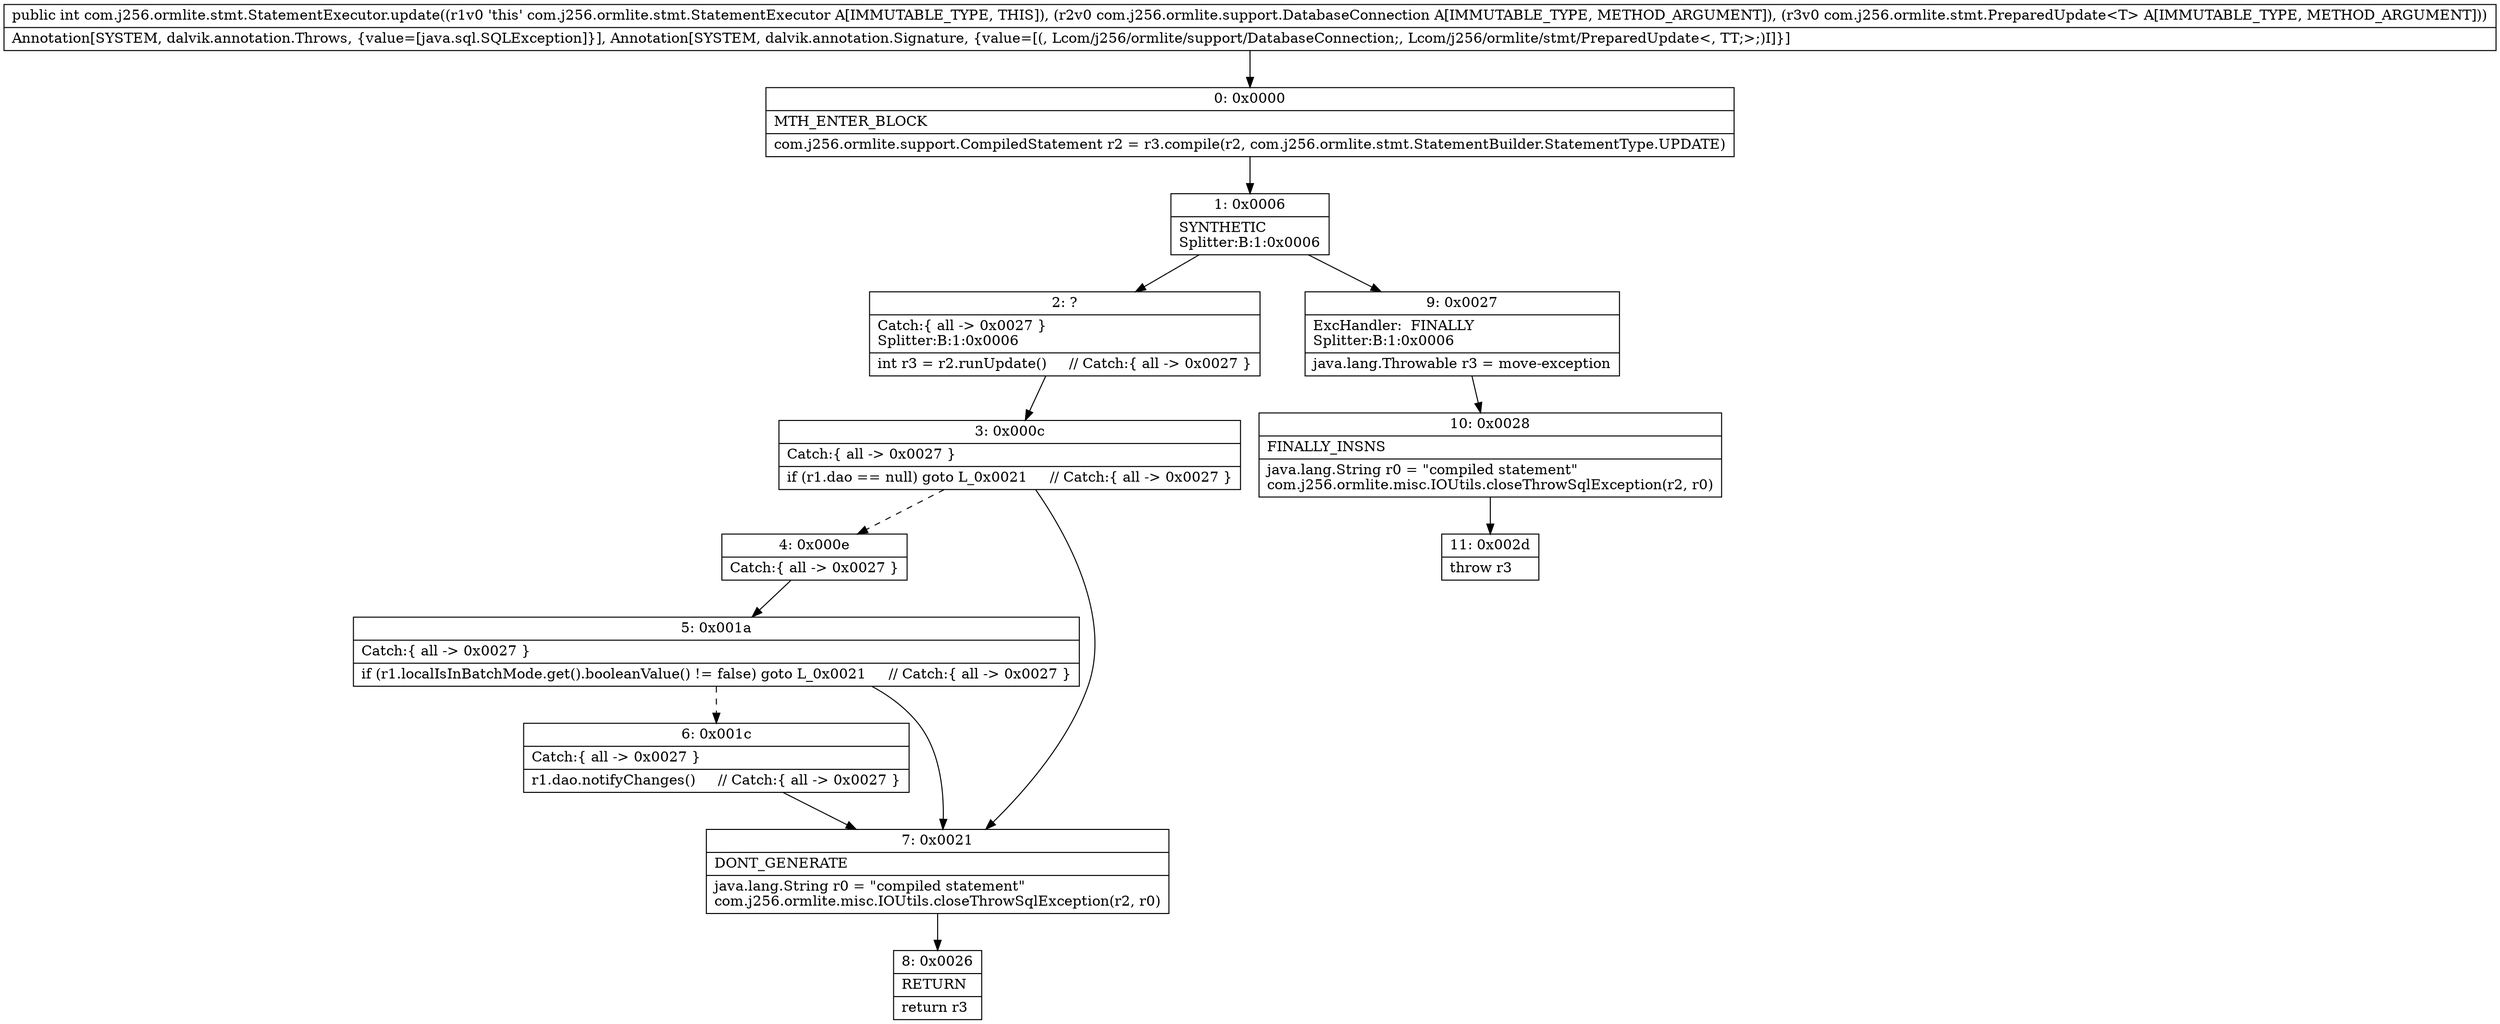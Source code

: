 digraph "CFG forcom.j256.ormlite.stmt.StatementExecutor.update(Lcom\/j256\/ormlite\/support\/DatabaseConnection;Lcom\/j256\/ormlite\/stmt\/PreparedUpdate;)I" {
Node_0 [shape=record,label="{0\:\ 0x0000|MTH_ENTER_BLOCK\l|com.j256.ormlite.support.CompiledStatement r2 = r3.compile(r2, com.j256.ormlite.stmt.StatementBuilder.StatementType.UPDATE)\l}"];
Node_1 [shape=record,label="{1\:\ 0x0006|SYNTHETIC\lSplitter:B:1:0x0006\l}"];
Node_2 [shape=record,label="{2\:\ ?|Catch:\{ all \-\> 0x0027 \}\lSplitter:B:1:0x0006\l|int r3 = r2.runUpdate()     \/\/ Catch:\{ all \-\> 0x0027 \}\l}"];
Node_3 [shape=record,label="{3\:\ 0x000c|Catch:\{ all \-\> 0x0027 \}\l|if (r1.dao == null) goto L_0x0021     \/\/ Catch:\{ all \-\> 0x0027 \}\l}"];
Node_4 [shape=record,label="{4\:\ 0x000e|Catch:\{ all \-\> 0x0027 \}\l}"];
Node_5 [shape=record,label="{5\:\ 0x001a|Catch:\{ all \-\> 0x0027 \}\l|if (r1.localIsInBatchMode.get().booleanValue() != false) goto L_0x0021     \/\/ Catch:\{ all \-\> 0x0027 \}\l}"];
Node_6 [shape=record,label="{6\:\ 0x001c|Catch:\{ all \-\> 0x0027 \}\l|r1.dao.notifyChanges()     \/\/ Catch:\{ all \-\> 0x0027 \}\l}"];
Node_7 [shape=record,label="{7\:\ 0x0021|DONT_GENERATE\l|java.lang.String r0 = \"compiled statement\"\lcom.j256.ormlite.misc.IOUtils.closeThrowSqlException(r2, r0)\l}"];
Node_8 [shape=record,label="{8\:\ 0x0026|RETURN\l|return r3\l}"];
Node_9 [shape=record,label="{9\:\ 0x0027|ExcHandler:  FINALLY\lSplitter:B:1:0x0006\l|java.lang.Throwable r3 = move\-exception\l}"];
Node_10 [shape=record,label="{10\:\ 0x0028|FINALLY_INSNS\l|java.lang.String r0 = \"compiled statement\"\lcom.j256.ormlite.misc.IOUtils.closeThrowSqlException(r2, r0)\l}"];
Node_11 [shape=record,label="{11\:\ 0x002d|throw r3\l}"];
MethodNode[shape=record,label="{public int com.j256.ormlite.stmt.StatementExecutor.update((r1v0 'this' com.j256.ormlite.stmt.StatementExecutor A[IMMUTABLE_TYPE, THIS]), (r2v0 com.j256.ormlite.support.DatabaseConnection A[IMMUTABLE_TYPE, METHOD_ARGUMENT]), (r3v0 com.j256.ormlite.stmt.PreparedUpdate\<T\> A[IMMUTABLE_TYPE, METHOD_ARGUMENT]))  | Annotation[SYSTEM, dalvik.annotation.Throws, \{value=[java.sql.SQLException]\}], Annotation[SYSTEM, dalvik.annotation.Signature, \{value=[(, Lcom\/j256\/ormlite\/support\/DatabaseConnection;, Lcom\/j256\/ormlite\/stmt\/PreparedUpdate\<, TT;\>;)I]\}]\l}"];
MethodNode -> Node_0;
Node_0 -> Node_1;
Node_1 -> Node_2;
Node_1 -> Node_9;
Node_2 -> Node_3;
Node_3 -> Node_4[style=dashed];
Node_3 -> Node_7;
Node_4 -> Node_5;
Node_5 -> Node_6[style=dashed];
Node_5 -> Node_7;
Node_6 -> Node_7;
Node_7 -> Node_8;
Node_9 -> Node_10;
Node_10 -> Node_11;
}

